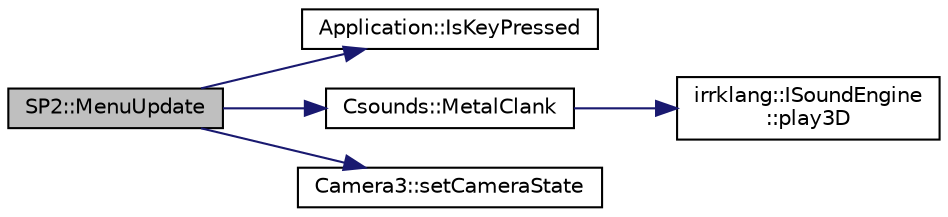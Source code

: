 digraph "SP2::MenuUpdate"
{
  bgcolor="transparent";
  edge [fontname="Helvetica",fontsize="10",labelfontname="Helvetica",labelfontsize="10"];
  node [fontname="Helvetica",fontsize="10",shape=record];
  rankdir="LR";
  Node1 [label="SP2::MenuUpdate",height=0.2,width=0.4,color="black", fillcolor="grey75", style="filled", fontcolor="black"];
  Node1 -> Node2 [color="midnightblue",fontsize="10",style="solid",fontname="Helvetica"];
  Node2 [label="Application::IsKeyPressed",height=0.2,width=0.4,color="black",URL="$classApplication.html#a72cc9bba26506a7c0f54c346dfbd5cfe"];
  Node1 -> Node3 [color="midnightblue",fontsize="10",style="solid",fontname="Helvetica"];
  Node3 [label="Csounds::MetalClank",height=0.2,width=0.4,color="black",URL="$classCsounds.html#a0804f7ea511143fe689d383f0a5270f6"];
  Node3 -> Node4 [color="midnightblue",fontsize="10",style="solid",fontname="Helvetica"];
  Node4 [label="irrklang::ISoundEngine\l::play3D",height=0.2,width=0.4,color="black",URL="$classirrklang_1_1ISoundEngine.html#adb09ecc8f61120ce14d26545ed43d8ec",tooltip="Loads a sound source (if not loaded already) from a file and plays it as 3D sound. "];
  Node1 -> Node5 [color="midnightblue",fontsize="10",style="solid",fontname="Helvetica"];
  Node5 [label="Camera3::setCameraState",height=0.2,width=0.4,color="black",URL="$classCamera3.html#af2907f79d30dae5402e39348bb943859"];
}
